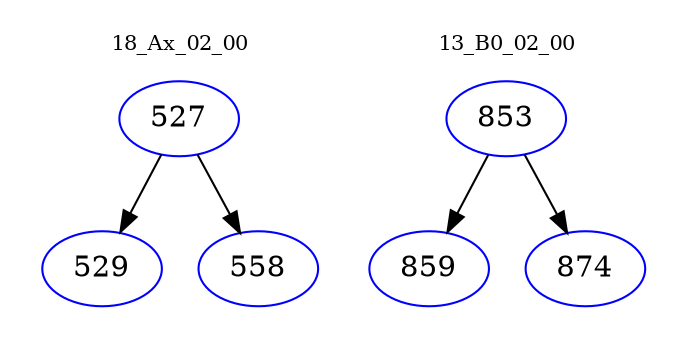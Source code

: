 digraph{
subgraph cluster_0 {
color = white
label = "18_Ax_02_00";
fontsize=10;
T0_527 [label="527", color="blue"]
T0_527 -> T0_529 [color="black"]
T0_529 [label="529", color="blue"]
T0_527 -> T0_558 [color="black"]
T0_558 [label="558", color="blue"]
}
subgraph cluster_1 {
color = white
label = "13_B0_02_00";
fontsize=10;
T1_853 [label="853", color="blue"]
T1_853 -> T1_859 [color="black"]
T1_859 [label="859", color="blue"]
T1_853 -> T1_874 [color="black"]
T1_874 [label="874", color="blue"]
}
}
